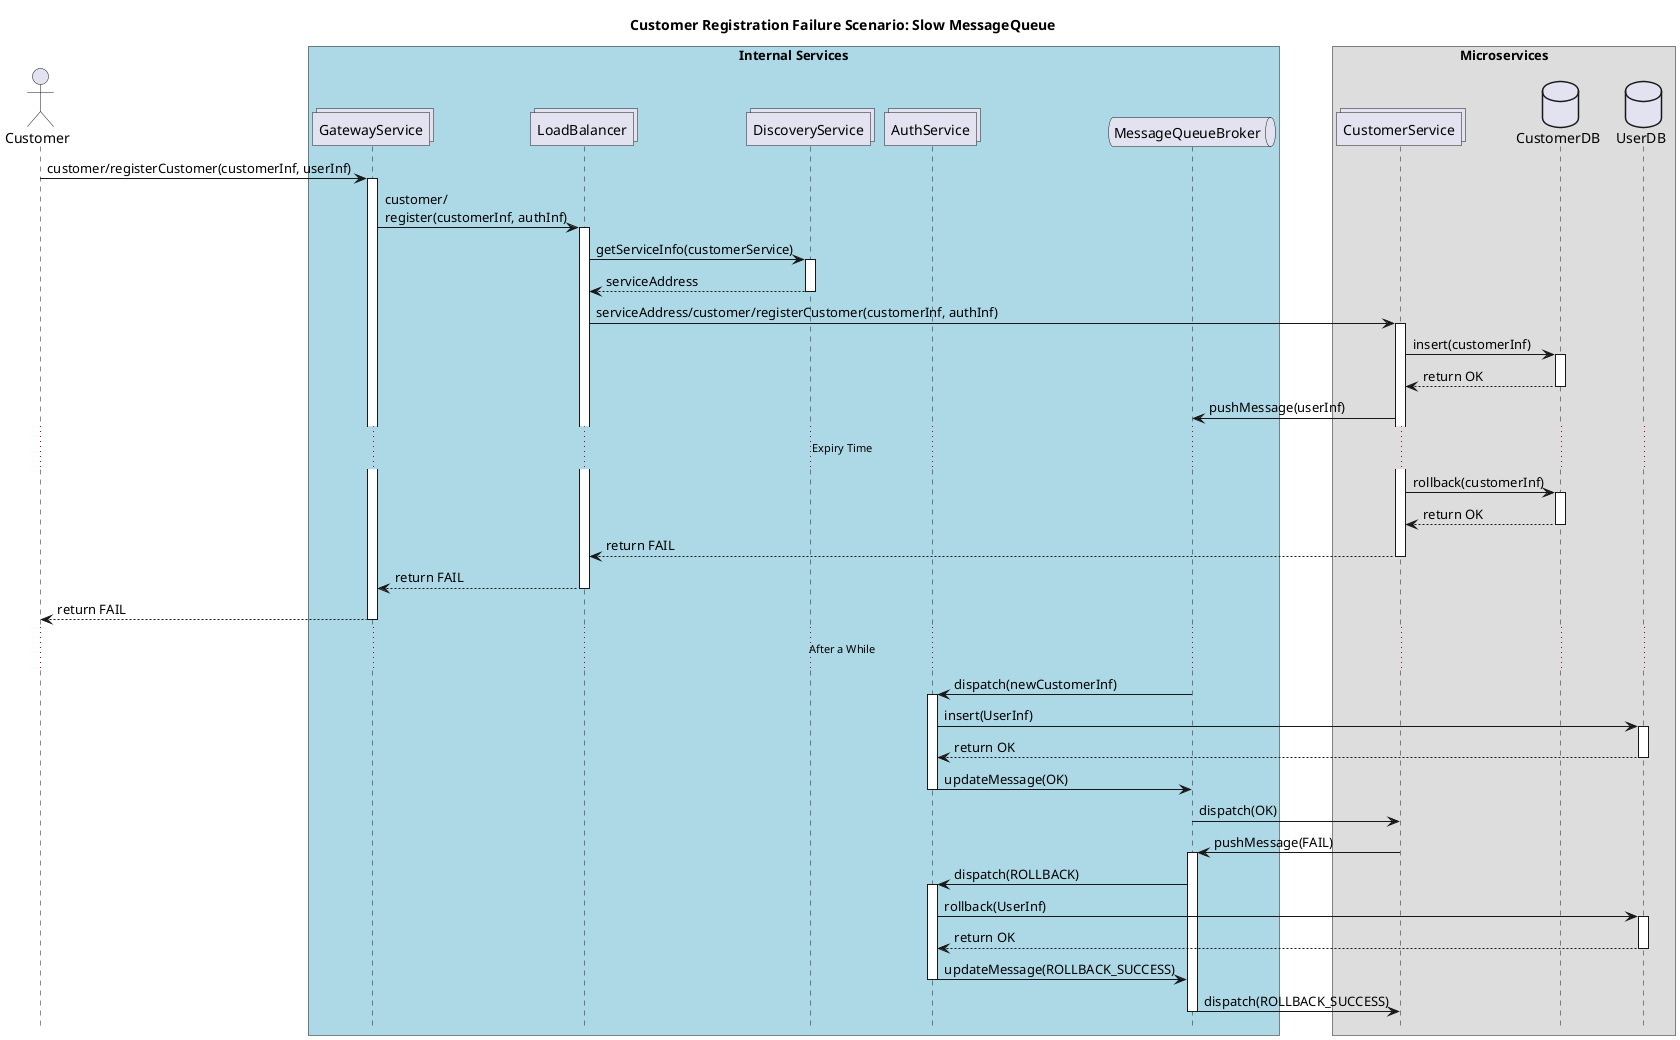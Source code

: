 @startuml CustomerRegistrationFailureScenarioSlowMessageQueue
!pragma teoz true

hide footbox
actor Customer

title "Customer Registration Failure Scenario: Slow MessageQueue"

box "Internal Services" #LightBlue
collections GatewayService
collections LoadBalancer
collections DiscoveryService
collections AuthService
queue MessageQueueBroker
end box

box "Microservices"
collections CustomerService
database CustomerDB
database UserDB
end box

Customer -> GatewayService ++ : customer/registerCustomer(customerInf, userInf)
GatewayService -> LoadBalancer ++ : customer/\nregister(customerInf, authInf)
LoadBalancer -> DiscoveryService ++ : getServiceInfo(customerService)
return serviceAddress 
LoadBalancer -> CustomerService ++ : serviceAddress/customer/registerCustomer(customerInf, authInf)
CustomerService -> CustomerDB ++: insert(customerInf)
return return OK 
CustomerService -> MessageQueueBroker : pushMessage(userInf)
...Expiry Time...
CustomerService -> CustomerDB ++: rollback(customerInf)
return return OK 
return return FAIL 
return return FAIL 
return return FAIL 
...After a While...
MessageQueueBroker -> AuthService ++ : dispatch(newCustomerInf)
AuthService -> UserDB ++ : insert(UserInf)
return return OK 
AuthService -> MessageQueueBroker -- : updateMessage(OK)
MessageQueueBroker -> CustomerService -- : dispatch(OK)
CustomerService -> MessageQueueBroker ++ : pushMessage(FAIL)
MessageQueueBroker -> AuthService ++ : dispatch(ROLLBACK)
AuthService -> UserDB ++ : rollback(UserInf)
return return OK 
AuthService -> MessageQueueBroker -- : updateMessage(ROLLBACK_SUCCESS) 
MessageQueueBroker -> CustomerService -- : dispatch(ROLLBACK_SUCCESS)



@enduml